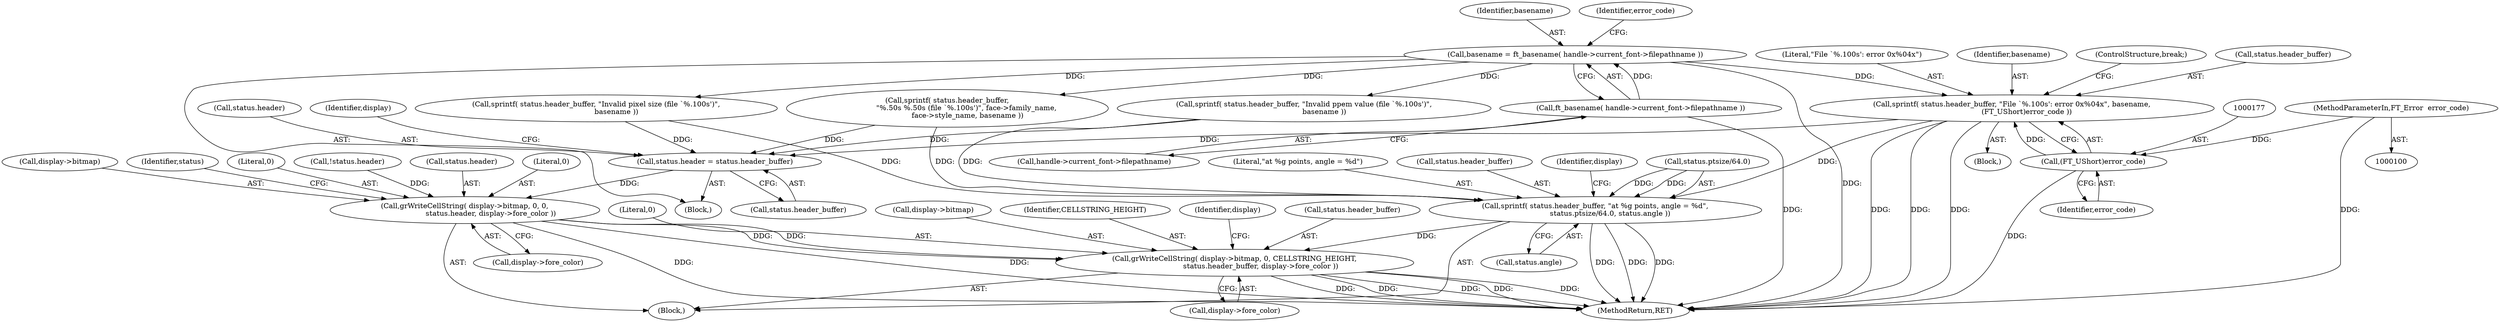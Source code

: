 digraph "0_savannah_b995299b73ba4cd259f221f500d4e63095508bec_2@API" {
"1000170" [label="(Call,sprintf( status.header_buffer, \"File `%.100s': error 0x%04x\", basename,\n             (FT_UShort)error_code ))"];
"1000128" [label="(Call,basename = ft_basename( handle->current_font->filepathname ))"];
"1000130" [label="(Call,ft_basename( handle->current_font->filepathname ))"];
"1000176" [label="(Call,(FT_UShort)error_code)"];
"1000101" [label="(MethodParameterIn,FT_Error  error_code)"];
"1000180" [label="(Call,status.header = status.header_buffer)"];
"1000187" [label="(Call,grWriteCellString( display->bitmap, 0, 0,\n                       status.header, display->fore_color ))"];
"1000212" [label="(Call,grWriteCellString( display->bitmap, 0, CELLSTRING_HEIGHT,\n                       status.header_buffer, display->fore_color ))"];
"1000199" [label="(Call,sprintf( status.header_buffer, \"at %g points, angle = %d\",\n             status.ptsize/64.0, status.angle ))"];
"1000140" [label="(Call,sprintf( status.header_buffer,\n                 \"%.50s %.50s (file `%.100s')\", face->family_name,\n                  face->style_name, basename ))"];
"1000218" [label="(Call,status.header_buffer)"];
"1000129" [label="(Identifier,basename)"];
"1000154" [label="(Call,sprintf( status.header_buffer, \"Invalid pixel size (file `%.100s')\",\n                  basename ))"];
"1000181" [label="(Call,status.header)"];
"1000170" [label="(Call,sprintf( status.header_buffer, \"File `%.100s': error 0x%04x\", basename,\n             (FT_UShort)error_code ))"];
"1000102" [label="(Block,)"];
"1000128" [label="(Call,basename = ft_basename( handle->current_font->filepathname ))"];
"1000203" [label="(Literal,\"at %g points, angle = %d\")"];
"1000228" [label="(MethodReturn,RET)"];
"1000216" [label="(Literal,0)"];
"1000187" [label="(Call,grWriteCellString( display->bitmap, 0, 0,\n                       status.header, display->fore_color ))"];
"1000192" [label="(Literal,0)"];
"1000189" [label="(Identifier,display)"];
"1000213" [label="(Call,display->bitmap)"];
"1000138" [label="(Block,)"];
"1000179" [label="(ControlStructure,break;)"];
"1000171" [label="(Call,status.header_buffer)"];
"1000130" [label="(Call,ft_basename( handle->current_font->filepathname ))"];
"1000127" [label="(Block,)"];
"1000174" [label="(Literal,\"File `%.100s': error 0x%04x\")"];
"1000217" [label="(Identifier,CELLSTRING_HEIGHT)"];
"1000188" [label="(Call,display->bitmap)"];
"1000212" [label="(Call,grWriteCellString( display->bitmap, 0, CELLSTRING_HEIGHT,\n                       status.header_buffer, display->fore_color ))"];
"1000204" [label="(Call,status.ptsize/64.0)"];
"1000176" [label="(Call,(FT_UShort)error_code)"];
"1000201" [label="(Identifier,status)"];
"1000175" [label="(Identifier,basename)"];
"1000196" [label="(Call,display->fore_color)"];
"1000199" [label="(Call,sprintf( status.header_buffer, \"at %g points, angle = %d\",\n             status.ptsize/64.0, status.angle ))"];
"1000162" [label="(Call,sprintf( status.header_buffer, \"Invalid ppem value (file `%.100s')\",\n                  basename ))"];
"1000131" [label="(Call,handle->current_font->filepathname)"];
"1000221" [label="(Call,display->fore_color)"];
"1000191" [label="(Literal,0)"];
"1000200" [label="(Call,status.header_buffer)"];
"1000209" [label="(Call,status.angle)"];
"1000178" [label="(Identifier,error_code)"];
"1000214" [label="(Identifier,display)"];
"1000226" [label="(Identifier,display)"];
"1000123" [label="(Call,!status.header)"];
"1000180" [label="(Call,status.header = status.header_buffer)"];
"1000137" [label="(Identifier,error_code)"];
"1000193" [label="(Call,status.header)"];
"1000184" [label="(Call,status.header_buffer)"];
"1000101" [label="(MethodParameterIn,FT_Error  error_code)"];
"1000170" -> "1000138"  [label="AST: "];
"1000170" -> "1000176"  [label="CFG: "];
"1000171" -> "1000170"  [label="AST: "];
"1000174" -> "1000170"  [label="AST: "];
"1000175" -> "1000170"  [label="AST: "];
"1000176" -> "1000170"  [label="AST: "];
"1000179" -> "1000170"  [label="CFG: "];
"1000170" -> "1000228"  [label="DDG: "];
"1000170" -> "1000228"  [label="DDG: "];
"1000170" -> "1000228"  [label="DDG: "];
"1000128" -> "1000170"  [label="DDG: "];
"1000176" -> "1000170"  [label="DDG: "];
"1000170" -> "1000180"  [label="DDG: "];
"1000170" -> "1000199"  [label="DDG: "];
"1000128" -> "1000127"  [label="AST: "];
"1000128" -> "1000130"  [label="CFG: "];
"1000129" -> "1000128"  [label="AST: "];
"1000130" -> "1000128"  [label="AST: "];
"1000137" -> "1000128"  [label="CFG: "];
"1000128" -> "1000228"  [label="DDG: "];
"1000130" -> "1000128"  [label="DDG: "];
"1000128" -> "1000140"  [label="DDG: "];
"1000128" -> "1000154"  [label="DDG: "];
"1000128" -> "1000162"  [label="DDG: "];
"1000130" -> "1000131"  [label="CFG: "];
"1000131" -> "1000130"  [label="AST: "];
"1000130" -> "1000228"  [label="DDG: "];
"1000176" -> "1000178"  [label="CFG: "];
"1000177" -> "1000176"  [label="AST: "];
"1000178" -> "1000176"  [label="AST: "];
"1000176" -> "1000228"  [label="DDG: "];
"1000101" -> "1000176"  [label="DDG: "];
"1000101" -> "1000100"  [label="AST: "];
"1000101" -> "1000228"  [label="DDG: "];
"1000180" -> "1000127"  [label="AST: "];
"1000180" -> "1000184"  [label="CFG: "];
"1000181" -> "1000180"  [label="AST: "];
"1000184" -> "1000180"  [label="AST: "];
"1000189" -> "1000180"  [label="CFG: "];
"1000140" -> "1000180"  [label="DDG: "];
"1000154" -> "1000180"  [label="DDG: "];
"1000162" -> "1000180"  [label="DDG: "];
"1000180" -> "1000187"  [label="DDG: "];
"1000187" -> "1000102"  [label="AST: "];
"1000187" -> "1000196"  [label="CFG: "];
"1000188" -> "1000187"  [label="AST: "];
"1000191" -> "1000187"  [label="AST: "];
"1000192" -> "1000187"  [label="AST: "];
"1000193" -> "1000187"  [label="AST: "];
"1000196" -> "1000187"  [label="AST: "];
"1000201" -> "1000187"  [label="CFG: "];
"1000187" -> "1000228"  [label="DDG: "];
"1000187" -> "1000228"  [label="DDG: "];
"1000123" -> "1000187"  [label="DDG: "];
"1000187" -> "1000212"  [label="DDG: "];
"1000187" -> "1000212"  [label="DDG: "];
"1000212" -> "1000102"  [label="AST: "];
"1000212" -> "1000221"  [label="CFG: "];
"1000213" -> "1000212"  [label="AST: "];
"1000216" -> "1000212"  [label="AST: "];
"1000217" -> "1000212"  [label="AST: "];
"1000218" -> "1000212"  [label="AST: "];
"1000221" -> "1000212"  [label="AST: "];
"1000226" -> "1000212"  [label="CFG: "];
"1000212" -> "1000228"  [label="DDG: "];
"1000212" -> "1000228"  [label="DDG: "];
"1000212" -> "1000228"  [label="DDG: "];
"1000212" -> "1000228"  [label="DDG: "];
"1000212" -> "1000228"  [label="DDG: "];
"1000199" -> "1000212"  [label="DDG: "];
"1000199" -> "1000102"  [label="AST: "];
"1000199" -> "1000209"  [label="CFG: "];
"1000200" -> "1000199"  [label="AST: "];
"1000203" -> "1000199"  [label="AST: "];
"1000204" -> "1000199"  [label="AST: "];
"1000209" -> "1000199"  [label="AST: "];
"1000214" -> "1000199"  [label="CFG: "];
"1000199" -> "1000228"  [label="DDG: "];
"1000199" -> "1000228"  [label="DDG: "];
"1000199" -> "1000228"  [label="DDG: "];
"1000140" -> "1000199"  [label="DDG: "];
"1000154" -> "1000199"  [label="DDG: "];
"1000162" -> "1000199"  [label="DDG: "];
"1000204" -> "1000199"  [label="DDG: "];
"1000204" -> "1000199"  [label="DDG: "];
}
